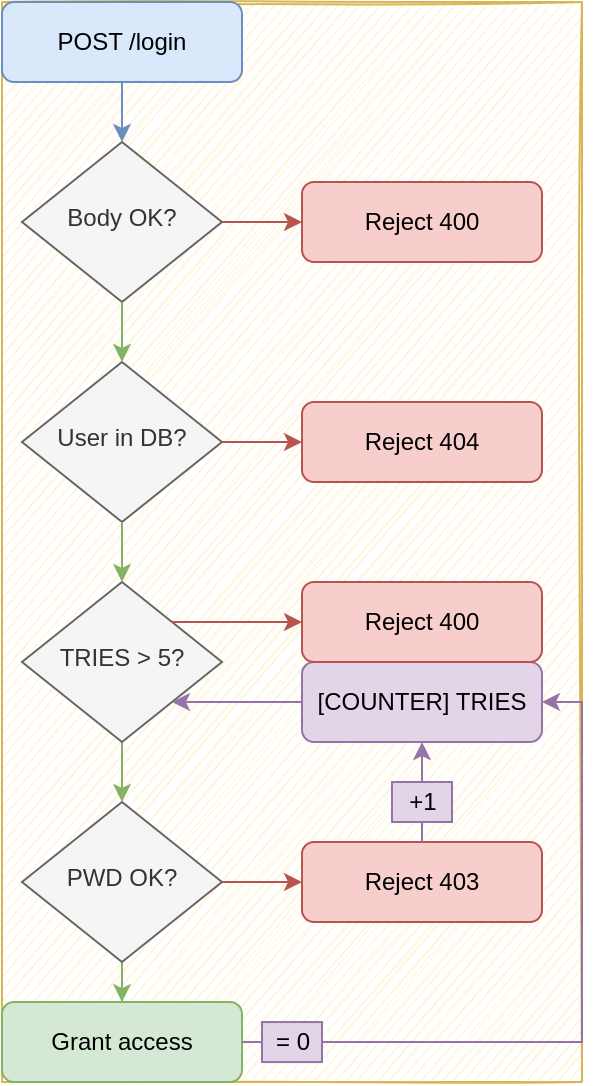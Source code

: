 <mxfile version="14.7.8" type="github">
  <diagram id="C5RBs43oDa-KdzZeNtuy" name="Page-1">
    <mxGraphModel dx="1039" dy="588" grid="1" gridSize="10" guides="1" tooltips="1" connect="1" arrows="1" fold="1" page="1" pageScale="1" pageWidth="1200" pageHeight="1600" math="0" shadow="0">
      <root>
        <mxCell id="WIyWlLk6GJQsqaUBKTNV-0" />
        <mxCell id="WIyWlLk6GJQsqaUBKTNV-1" parent="WIyWlLk6GJQsqaUBKTNV-0" />
        <mxCell id="Ja9dmKskK8c7EPUnNLp3-39" value="" style="group;fillColor=#fff2cc;rounded=0;glass=0;sketch=1;strokeColor=#d6b656;perimeterSpacing=1;shadow=0;fillStyle=dots;" vertex="1" connectable="0" parent="WIyWlLk6GJQsqaUBKTNV-1">
          <mxGeometry x="10" y="10" width="290" height="540.03" as="geometry" />
        </mxCell>
        <mxCell id="WIyWlLk6GJQsqaUBKTNV-3" value="POST /login" style="rounded=1;whiteSpace=wrap;html=1;fontSize=12;glass=0;strokeWidth=1;shadow=0;fillColor=#dae8fc;strokeColor=#6c8ebf;" parent="Ja9dmKskK8c7EPUnNLp3-39" vertex="1">
          <mxGeometry width="120" height="40" as="geometry" />
        </mxCell>
        <mxCell id="WIyWlLk6GJQsqaUBKTNV-6" value="Body OK?" style="rhombus;whiteSpace=wrap;html=1;shadow=0;fontFamily=Helvetica;fontSize=12;align=center;strokeWidth=1;spacing=6;spacingTop=-4;fillColor=#f5f5f5;strokeColor=#666666;fontColor=#333333;" parent="Ja9dmKskK8c7EPUnNLp3-39" vertex="1">
          <mxGeometry x="10" y="70" width="100" height="80" as="geometry" />
        </mxCell>
        <mxCell id="Ja9dmKskK8c7EPUnNLp3-29" value="" style="edgeStyle=orthogonalEdgeStyle;rounded=0;sketch=0;orthogonalLoop=1;jettySize=auto;html=1;fillColor=#dae8fc;strokeColor=#6c8ebf;" edge="1" parent="Ja9dmKskK8c7EPUnNLp3-39" source="WIyWlLk6GJQsqaUBKTNV-3" target="WIyWlLk6GJQsqaUBKTNV-6">
          <mxGeometry relative="1" as="geometry" />
        </mxCell>
        <mxCell id="WIyWlLk6GJQsqaUBKTNV-7" value="Reject 400" style="rounded=1;whiteSpace=wrap;html=1;fontSize=12;glass=0;strokeWidth=1;shadow=0;fillColor=#f8cecc;strokeColor=#b85450;" parent="Ja9dmKskK8c7EPUnNLp3-39" vertex="1">
          <mxGeometry x="150" y="90" width="120" height="40" as="geometry" />
        </mxCell>
        <mxCell id="Ja9dmKskK8c7EPUnNLp3-27" value="" style="edgeStyle=orthogonalEdgeStyle;rounded=0;sketch=0;orthogonalLoop=1;jettySize=auto;html=1;fillColor=#f8cecc;strokeColor=#b85450;" edge="1" parent="Ja9dmKskK8c7EPUnNLp3-39" source="WIyWlLk6GJQsqaUBKTNV-6" target="WIyWlLk6GJQsqaUBKTNV-7">
          <mxGeometry relative="1" as="geometry" />
        </mxCell>
        <mxCell id="WIyWlLk6GJQsqaUBKTNV-10" value="User in DB?" style="rhombus;whiteSpace=wrap;html=1;shadow=0;fontFamily=Helvetica;fontSize=12;align=center;strokeWidth=1;spacing=6;spacingTop=-4;fillColor=#f5f5f5;strokeColor=#666666;fontColor=#333333;" parent="Ja9dmKskK8c7EPUnNLp3-39" vertex="1">
          <mxGeometry x="10" y="180" width="100" height="80" as="geometry" />
        </mxCell>
        <mxCell id="Ja9dmKskK8c7EPUnNLp3-26" value="" style="edgeStyle=orthogonalEdgeStyle;rounded=0;sketch=0;orthogonalLoop=1;jettySize=auto;html=1;fillColor=#d5e8d4;strokeColor=#82b366;" edge="1" parent="Ja9dmKskK8c7EPUnNLp3-39" source="WIyWlLk6GJQsqaUBKTNV-6" target="WIyWlLk6GJQsqaUBKTNV-10">
          <mxGeometry relative="1" as="geometry" />
        </mxCell>
        <mxCell id="WIyWlLk6GJQsqaUBKTNV-11" value="Grant access" style="rounded=1;whiteSpace=wrap;html=1;fontSize=12;glass=0;strokeWidth=1;shadow=0;fillColor=#d5e8d4;strokeColor=#82b366;" parent="Ja9dmKskK8c7EPUnNLp3-39" vertex="1">
          <mxGeometry y="500.03" width="120" height="40" as="geometry" />
        </mxCell>
        <mxCell id="WIyWlLk6GJQsqaUBKTNV-12" value="Reject 404" style="rounded=1;whiteSpace=wrap;html=1;fontSize=12;glass=0;strokeWidth=1;shadow=0;fillColor=#f8cecc;strokeColor=#b85450;" parent="Ja9dmKskK8c7EPUnNLp3-39" vertex="1">
          <mxGeometry x="150" y="200" width="120" height="40" as="geometry" />
        </mxCell>
        <mxCell id="Ja9dmKskK8c7EPUnNLp3-28" value="" style="edgeStyle=orthogonalEdgeStyle;rounded=0;sketch=0;orthogonalLoop=1;jettySize=auto;html=1;fillColor=#f8cecc;strokeColor=#b85450;" edge="1" parent="Ja9dmKskK8c7EPUnNLp3-39" source="WIyWlLk6GJQsqaUBKTNV-10" target="WIyWlLk6GJQsqaUBKTNV-12">
          <mxGeometry relative="1" as="geometry" />
        </mxCell>
        <mxCell id="Ja9dmKskK8c7EPUnNLp3-31" value="" style="edgeStyle=orthogonalEdgeStyle;rounded=0;sketch=0;orthogonalLoop=1;jettySize=auto;html=1;fillColor=#d5e8d4;strokeColor=#82b366;" edge="1" parent="Ja9dmKskK8c7EPUnNLp3-39" source="Ja9dmKskK8c7EPUnNLp3-2" target="WIyWlLk6GJQsqaUBKTNV-11">
          <mxGeometry relative="1" as="geometry" />
        </mxCell>
        <mxCell id="Ja9dmKskK8c7EPUnNLp3-2" value="PWD OK?" style="rhombus;whiteSpace=wrap;html=1;shadow=0;fontFamily=Helvetica;fontSize=12;align=center;strokeWidth=1;spacing=6;spacingTop=-4;fillColor=#f5f5f5;strokeColor=#666666;fontColor=#333333;" vertex="1" parent="Ja9dmKskK8c7EPUnNLp3-39">
          <mxGeometry x="10" y="400" width="100" height="80" as="geometry" />
        </mxCell>
        <mxCell id="Ja9dmKskK8c7EPUnNLp3-3" value="Reject 403" style="rounded=1;whiteSpace=wrap;html=1;fontSize=12;glass=0;strokeWidth=1;shadow=0;fillColor=#f8cecc;strokeColor=#b85450;" vertex="1" parent="Ja9dmKskK8c7EPUnNLp3-39">
          <mxGeometry x="150" y="420" width="120" height="40" as="geometry" />
        </mxCell>
        <mxCell id="Ja9dmKskK8c7EPUnNLp3-24" value="" style="edgeStyle=orthogonalEdgeStyle;rounded=0;sketch=0;orthogonalLoop=1;jettySize=auto;html=1;fillColor=#f8cecc;strokeColor=#b85450;exitX=1;exitY=0.5;exitDx=0;exitDy=0;" edge="1" parent="Ja9dmKskK8c7EPUnNLp3-39" source="Ja9dmKskK8c7EPUnNLp3-2" target="Ja9dmKskK8c7EPUnNLp3-3">
          <mxGeometry relative="1" as="geometry">
            <mxPoint x="130" y="440" as="sourcePoint" />
          </mxGeometry>
        </mxCell>
        <mxCell id="Ja9dmKskK8c7EPUnNLp3-8" value="[COUNTER] TRIES" style="rounded=1;whiteSpace=wrap;html=1;fontSize=12;glass=0;strokeWidth=1;shadow=0;fillColor=#e1d5e7;strokeColor=#9673a6;" vertex="1" parent="Ja9dmKskK8c7EPUnNLp3-39">
          <mxGeometry x="150" y="330" width="120" height="40" as="geometry" />
        </mxCell>
        <mxCell id="Ja9dmKskK8c7EPUnNLp3-32" style="edgeStyle=orthogonalEdgeStyle;rounded=0;sketch=0;orthogonalLoop=1;jettySize=auto;html=1;exitX=1;exitY=0.5;exitDx=0;exitDy=0;entryX=1;entryY=0.5;entryDx=0;entryDy=0;fillColor=#e1d5e7;strokeColor=#9673a6;" edge="1" parent="Ja9dmKskK8c7EPUnNLp3-39" source="WIyWlLk6GJQsqaUBKTNV-11" target="Ja9dmKskK8c7EPUnNLp3-8">
          <mxGeometry relative="1" as="geometry">
            <mxPoint x="140" y="520.03" as="sourcePoint" />
            <Array as="points">
              <mxPoint x="290" y="520" />
              <mxPoint x="290" y="350" />
            </Array>
          </mxGeometry>
        </mxCell>
        <mxCell id="Ja9dmKskK8c7EPUnNLp3-22" value="" style="edgeStyle=orthogonalEdgeStyle;rounded=0;sketch=0;orthogonalLoop=1;jettySize=auto;html=1;fillColor=#e1d5e7;strokeColor=#9673a6;" edge="1" parent="Ja9dmKskK8c7EPUnNLp3-39" source="Ja9dmKskK8c7EPUnNLp3-3" target="Ja9dmKskK8c7EPUnNLp3-8">
          <mxGeometry relative="1" as="geometry" />
        </mxCell>
        <mxCell id="Ja9dmKskK8c7EPUnNLp3-30" value="" style="edgeStyle=orthogonalEdgeStyle;rounded=0;sketch=0;orthogonalLoop=1;jettySize=auto;html=1;fillColor=#d5e8d4;strokeColor=#82b366;" edge="1" parent="Ja9dmKskK8c7EPUnNLp3-39" source="Ja9dmKskK8c7EPUnNLp3-18" target="Ja9dmKskK8c7EPUnNLp3-2">
          <mxGeometry relative="1" as="geometry" />
        </mxCell>
        <mxCell id="Ja9dmKskK8c7EPUnNLp3-18" value="TRIES &amp;gt; 5?" style="rhombus;whiteSpace=wrap;html=1;shadow=0;fontFamily=Helvetica;fontSize=12;align=center;strokeWidth=1;spacing=6;spacingTop=-4;fillColor=#f5f5f5;strokeColor=#666666;fontColor=#333333;" vertex="1" parent="Ja9dmKskK8c7EPUnNLp3-39">
          <mxGeometry x="10" y="290" width="100" height="80" as="geometry" />
        </mxCell>
        <mxCell id="Ja9dmKskK8c7EPUnNLp3-25" value="" style="edgeStyle=orthogonalEdgeStyle;rounded=0;sketch=0;orthogonalLoop=1;jettySize=auto;html=1;fillColor=#d5e8d4;strokeColor=#82b366;" edge="1" parent="Ja9dmKskK8c7EPUnNLp3-39" source="WIyWlLk6GJQsqaUBKTNV-10" target="Ja9dmKskK8c7EPUnNLp3-18">
          <mxGeometry relative="1" as="geometry" />
        </mxCell>
        <mxCell id="Ja9dmKskK8c7EPUnNLp3-19" value="" style="edgeStyle=orthogonalEdgeStyle;rounded=0;sketch=0;orthogonalLoop=1;jettySize=auto;html=1;fillColor=#e1d5e7;strokeColor=#9673a6;entryX=1;entryY=1;entryDx=0;entryDy=0;" edge="1" parent="Ja9dmKskK8c7EPUnNLp3-39" source="Ja9dmKskK8c7EPUnNLp3-8" target="Ja9dmKskK8c7EPUnNLp3-18">
          <mxGeometry relative="1" as="geometry">
            <mxPoint x="130" y="330" as="targetPoint" />
          </mxGeometry>
        </mxCell>
        <mxCell id="Ja9dmKskK8c7EPUnNLp3-23" value="+1" style="text;html=1;align=center;verticalAlign=middle;resizable=0;points=[];autosize=1;strokeColor=#9673a6;fillColor=#e1d5e7;" vertex="1" parent="Ja9dmKskK8c7EPUnNLp3-39">
          <mxGeometry x="195" y="390" width="30" height="20" as="geometry" />
        </mxCell>
        <mxCell id="Ja9dmKskK8c7EPUnNLp3-33" value="= 0" style="text;html=1;align=center;verticalAlign=middle;resizable=0;points=[];autosize=1;strokeColor=#9673a6;fillColor=#e1d5e7;" vertex="1" parent="Ja9dmKskK8c7EPUnNLp3-39">
          <mxGeometry x="130" y="510.03" width="30" height="20" as="geometry" />
        </mxCell>
        <mxCell id="Ja9dmKskK8c7EPUnNLp3-36" value="" style="edgeStyle=orthogonalEdgeStyle;rounded=0;sketch=0;orthogonalLoop=1;jettySize=auto;html=1;fillColor=#f8cecc;strokeColor=#b85450;exitX=1;exitY=0;exitDx=0;exitDy=0;" edge="1" parent="Ja9dmKskK8c7EPUnNLp3-39" target="Ja9dmKskK8c7EPUnNLp3-37" source="Ja9dmKskK8c7EPUnNLp3-18">
          <mxGeometry relative="1" as="geometry">
            <mxPoint x="110" y="310" as="sourcePoint" />
          </mxGeometry>
        </mxCell>
        <mxCell id="Ja9dmKskK8c7EPUnNLp3-37" value="Reject 400" style="rounded=1;whiteSpace=wrap;html=1;fontSize=12;glass=0;strokeWidth=1;shadow=0;fillColor=#f8cecc;strokeColor=#b85450;" vertex="1" parent="Ja9dmKskK8c7EPUnNLp3-39">
          <mxGeometry x="150" y="290" width="120" height="40" as="geometry" />
        </mxCell>
      </root>
    </mxGraphModel>
  </diagram>
</mxfile>
